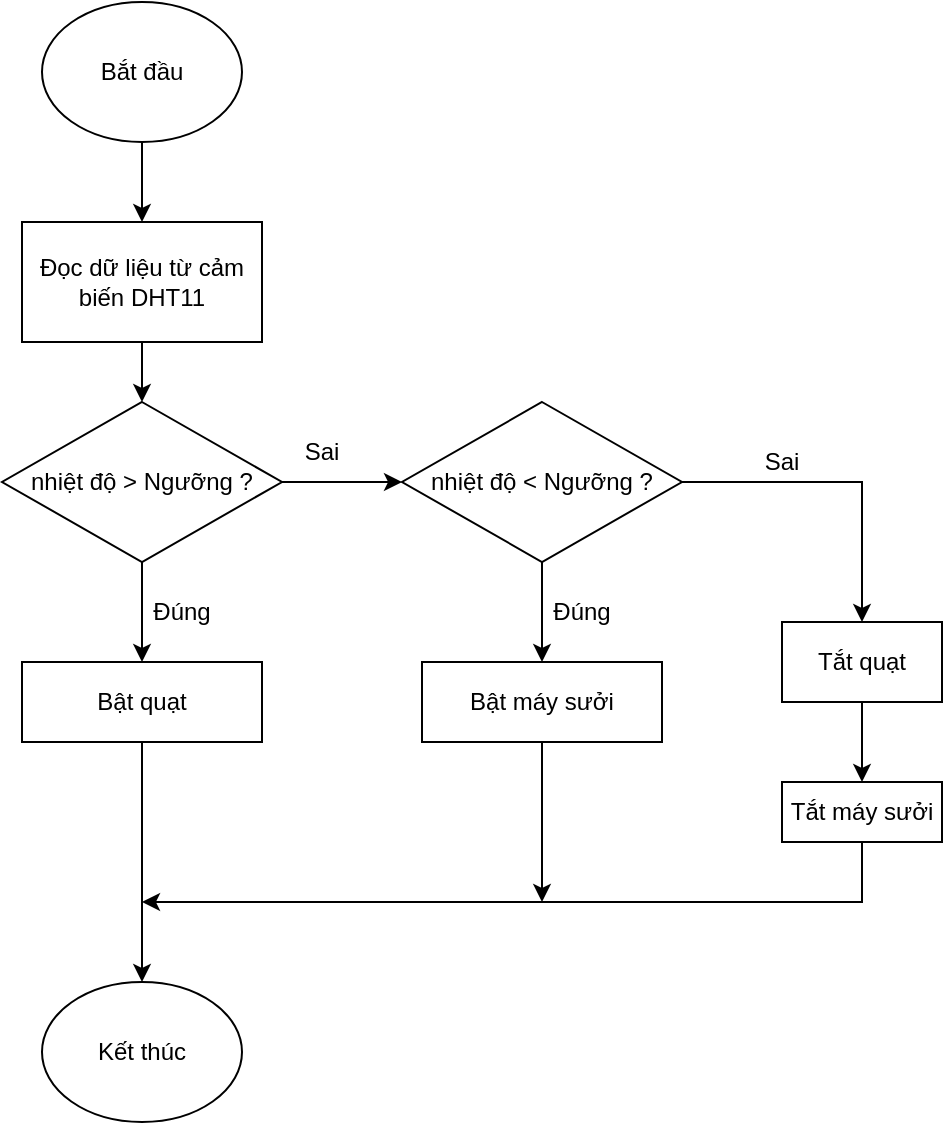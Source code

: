<mxfile version="24.5.4" type="github">
  <diagram id="C5RBs43oDa-KdzZeNtuy" name="Page-1">
    <mxGraphModel dx="1195" dy="650" grid="1" gridSize="10" guides="1" tooltips="1" connect="1" arrows="1" fold="1" page="1" pageScale="1" pageWidth="827" pageHeight="1169" math="0" shadow="0">
      <root>
        <mxCell id="WIyWlLk6GJQsqaUBKTNV-0" />
        <mxCell id="WIyWlLk6GJQsqaUBKTNV-1" parent="WIyWlLk6GJQsqaUBKTNV-0" />
        <mxCell id="pVYkmlVPrWWCpemCbaPl-2" value="" style="edgeStyle=orthogonalEdgeStyle;rounded=0;orthogonalLoop=1;jettySize=auto;html=1;" edge="1" parent="WIyWlLk6GJQsqaUBKTNV-1" source="RDoNRa1ZfG9B4c3Ke6yH-1" target="RDoNRa1ZfG9B4c3Ke6yH-18">
          <mxGeometry relative="1" as="geometry" />
        </mxCell>
        <mxCell id="RDoNRa1ZfG9B4c3Ke6yH-1" value="Bắt đầu" style="ellipse;whiteSpace=wrap;html=1;" parent="WIyWlLk6GJQsqaUBKTNV-1" vertex="1">
          <mxGeometry x="190" y="70" width="100" height="70" as="geometry" />
        </mxCell>
        <mxCell id="pVYkmlVPrWWCpemCbaPl-0" value="" style="edgeStyle=orthogonalEdgeStyle;rounded=0;orthogonalLoop=1;jettySize=auto;html=1;" edge="1" parent="WIyWlLk6GJQsqaUBKTNV-1" source="RDoNRa1ZfG9B4c3Ke6yH-2" target="RDoNRa1ZfG9B4c3Ke6yH-21">
          <mxGeometry relative="1" as="geometry" />
        </mxCell>
        <mxCell id="RDoNRa1ZfG9B4c3Ke6yH-2" value="nhiệt độ &amp;gt; Ngưỡng ?" style="rhombus;whiteSpace=wrap;html=1;" parent="WIyWlLk6GJQsqaUBKTNV-1" vertex="1">
          <mxGeometry x="170" y="270" width="140" height="80" as="geometry" />
        </mxCell>
        <mxCell id="RDoNRa1ZfG9B4c3Ke6yH-3" value="" style="endArrow=classic;html=1;rounded=0;exitX=0.5;exitY=1;exitDx=0;exitDy=0;" parent="WIyWlLk6GJQsqaUBKTNV-1" source="RDoNRa1ZfG9B4c3Ke6yH-2" edge="1">
          <mxGeometry width="50" height="50" relative="1" as="geometry">
            <mxPoint x="370" y="570" as="sourcePoint" />
            <mxPoint x="240" y="400" as="targetPoint" />
          </mxGeometry>
        </mxCell>
        <mxCell id="RDoNRa1ZfG9B4c3Ke6yH-4" value="Đúng" style="text;html=1;align=center;verticalAlign=middle;whiteSpace=wrap;rounded=0;" parent="WIyWlLk6GJQsqaUBKTNV-1" vertex="1">
          <mxGeometry x="230" y="360" width="60" height="30" as="geometry" />
        </mxCell>
        <mxCell id="RDoNRa1ZfG9B4c3Ke6yH-6" value="Sai" style="text;html=1;align=center;verticalAlign=middle;whiteSpace=wrap;rounded=0;" parent="WIyWlLk6GJQsqaUBKTNV-1" vertex="1">
          <mxGeometry x="300" y="280" width="60" height="30" as="geometry" />
        </mxCell>
        <mxCell id="RDoNRa1ZfG9B4c3Ke6yH-7" value="Bật quạt" style="rounded=0;whiteSpace=wrap;html=1;" parent="WIyWlLk6GJQsqaUBKTNV-1" vertex="1">
          <mxGeometry x="180" y="400" width="120" height="40" as="geometry" />
        </mxCell>
        <mxCell id="pVYkmlVPrWWCpemCbaPl-8" style="edgeStyle=orthogonalEdgeStyle;rounded=0;orthogonalLoop=1;jettySize=auto;html=1;" edge="1" parent="WIyWlLk6GJQsqaUBKTNV-1" source="RDoNRa1ZfG9B4c3Ke6yH-8">
          <mxGeometry relative="1" as="geometry">
            <mxPoint x="440" y="520" as="targetPoint" />
          </mxGeometry>
        </mxCell>
        <mxCell id="RDoNRa1ZfG9B4c3Ke6yH-8" value="Bật máy sưởi" style="rounded=0;whiteSpace=wrap;html=1;" parent="WIyWlLk6GJQsqaUBKTNV-1" vertex="1">
          <mxGeometry x="380" y="400" width="120" height="40" as="geometry" />
        </mxCell>
        <mxCell id="RDoNRa1ZfG9B4c3Ke6yH-9" value="" style="endArrow=classic;html=1;rounded=0;exitX=0.5;exitY=1;exitDx=0;exitDy=0;entryX=0.5;entryY=0;entryDx=0;entryDy=0;" parent="WIyWlLk6GJQsqaUBKTNV-1" source="RDoNRa1ZfG9B4c3Ke6yH-7" target="RDoNRa1ZfG9B4c3Ke6yH-17" edge="1">
          <mxGeometry width="50" height="50" relative="1" as="geometry">
            <mxPoint x="360" y="610" as="sourcePoint" />
            <mxPoint x="240" y="550" as="targetPoint" />
          </mxGeometry>
        </mxCell>
        <mxCell id="RDoNRa1ZfG9B4c3Ke6yH-17" value="Kết thúc" style="ellipse;whiteSpace=wrap;html=1;" parent="WIyWlLk6GJQsqaUBKTNV-1" vertex="1">
          <mxGeometry x="190" y="560" width="100" height="70" as="geometry" />
        </mxCell>
        <mxCell id="RDoNRa1ZfG9B4c3Ke6yH-18" value="Đọc dữ liệu từ cảm biến DHT11" style="rounded=0;whiteSpace=wrap;html=1;" parent="WIyWlLk6GJQsqaUBKTNV-1" vertex="1">
          <mxGeometry x="180" y="180" width="120" height="60" as="geometry" />
        </mxCell>
        <mxCell id="pVYkmlVPrWWCpemCbaPl-1" value="" style="edgeStyle=orthogonalEdgeStyle;rounded=0;orthogonalLoop=1;jettySize=auto;html=1;entryX=0.5;entryY=0;entryDx=0;entryDy=0;" edge="1" parent="WIyWlLk6GJQsqaUBKTNV-1" source="RDoNRa1ZfG9B4c3Ke6yH-21" target="RDoNRa1ZfG9B4c3Ke6yH-27">
          <mxGeometry relative="1" as="geometry">
            <mxPoint x="570" y="310" as="targetPoint" />
          </mxGeometry>
        </mxCell>
        <mxCell id="pVYkmlVPrWWCpemCbaPl-4" value="" style="edgeStyle=orthogonalEdgeStyle;rounded=0;orthogonalLoop=1;jettySize=auto;html=1;" edge="1" parent="WIyWlLk6GJQsqaUBKTNV-1" source="RDoNRa1ZfG9B4c3Ke6yH-21" target="RDoNRa1ZfG9B4c3Ke6yH-8">
          <mxGeometry relative="1" as="geometry" />
        </mxCell>
        <mxCell id="RDoNRa1ZfG9B4c3Ke6yH-21" value="nhiệt độ &amp;lt; Ngưỡng ?" style="rhombus;whiteSpace=wrap;html=1;" parent="WIyWlLk6GJQsqaUBKTNV-1" vertex="1">
          <mxGeometry x="370" y="270" width="140" height="80" as="geometry" />
        </mxCell>
        <mxCell id="RDoNRa1ZfG9B4c3Ke6yH-24" value="Sai" style="text;html=1;align=center;verticalAlign=middle;whiteSpace=wrap;rounded=0;" parent="WIyWlLk6GJQsqaUBKTNV-1" vertex="1">
          <mxGeometry x="530" y="280" width="60" height="40" as="geometry" />
        </mxCell>
        <mxCell id="pVYkmlVPrWWCpemCbaPl-6" value="" style="edgeStyle=orthogonalEdgeStyle;rounded=0;orthogonalLoop=1;jettySize=auto;html=1;" edge="1" parent="WIyWlLk6GJQsqaUBKTNV-1" source="RDoNRa1ZfG9B4c3Ke6yH-27" target="RDoNRa1ZfG9B4c3Ke6yH-36">
          <mxGeometry relative="1" as="geometry" />
        </mxCell>
        <mxCell id="RDoNRa1ZfG9B4c3Ke6yH-27" value="Tắt quạt" style="rounded=0;whiteSpace=wrap;html=1;" parent="WIyWlLk6GJQsqaUBKTNV-1" vertex="1">
          <mxGeometry x="560" y="380" width="80" height="40" as="geometry" />
        </mxCell>
        <mxCell id="RDoNRa1ZfG9B4c3Ke6yH-32" value="Đúng" style="text;html=1;align=center;verticalAlign=middle;whiteSpace=wrap;rounded=0;" parent="WIyWlLk6GJQsqaUBKTNV-1" vertex="1">
          <mxGeometry x="430" y="360" width="60" height="30" as="geometry" />
        </mxCell>
        <mxCell id="RDoNRa1ZfG9B4c3Ke6yH-36" value="Tắt máy sưởi" style="rounded=0;whiteSpace=wrap;html=1;" parent="WIyWlLk6GJQsqaUBKTNV-1" vertex="1">
          <mxGeometry x="560" y="460" width="80" height="30" as="geometry" />
        </mxCell>
        <mxCell id="RDoNRa1ZfG9B4c3Ke6yH-40" value="" style="endArrow=classic;html=1;rounded=0;exitX=0.5;exitY=1;exitDx=0;exitDy=0;entryX=0.5;entryY=0;entryDx=0;entryDy=0;" parent="WIyWlLk6GJQsqaUBKTNV-1" source="RDoNRa1ZfG9B4c3Ke6yH-18" target="RDoNRa1ZfG9B4c3Ke6yH-2" edge="1">
          <mxGeometry width="50" height="50" relative="1" as="geometry">
            <mxPoint x="230" y="350" as="sourcePoint" />
            <mxPoint x="280" y="300" as="targetPoint" />
          </mxGeometry>
        </mxCell>
        <mxCell id="pVYkmlVPrWWCpemCbaPl-7" value="" style="endArrow=classic;html=1;rounded=0;exitX=0.5;exitY=1;exitDx=0;exitDy=0;" edge="1" parent="WIyWlLk6GJQsqaUBKTNV-1" source="RDoNRa1ZfG9B4c3Ke6yH-36">
          <mxGeometry width="50" height="50" relative="1" as="geometry">
            <mxPoint x="640" y="410" as="sourcePoint" />
            <mxPoint x="240" y="520" as="targetPoint" />
            <Array as="points">
              <mxPoint x="600" y="520" />
              <mxPoint x="460" y="520" />
            </Array>
          </mxGeometry>
        </mxCell>
      </root>
    </mxGraphModel>
  </diagram>
</mxfile>
